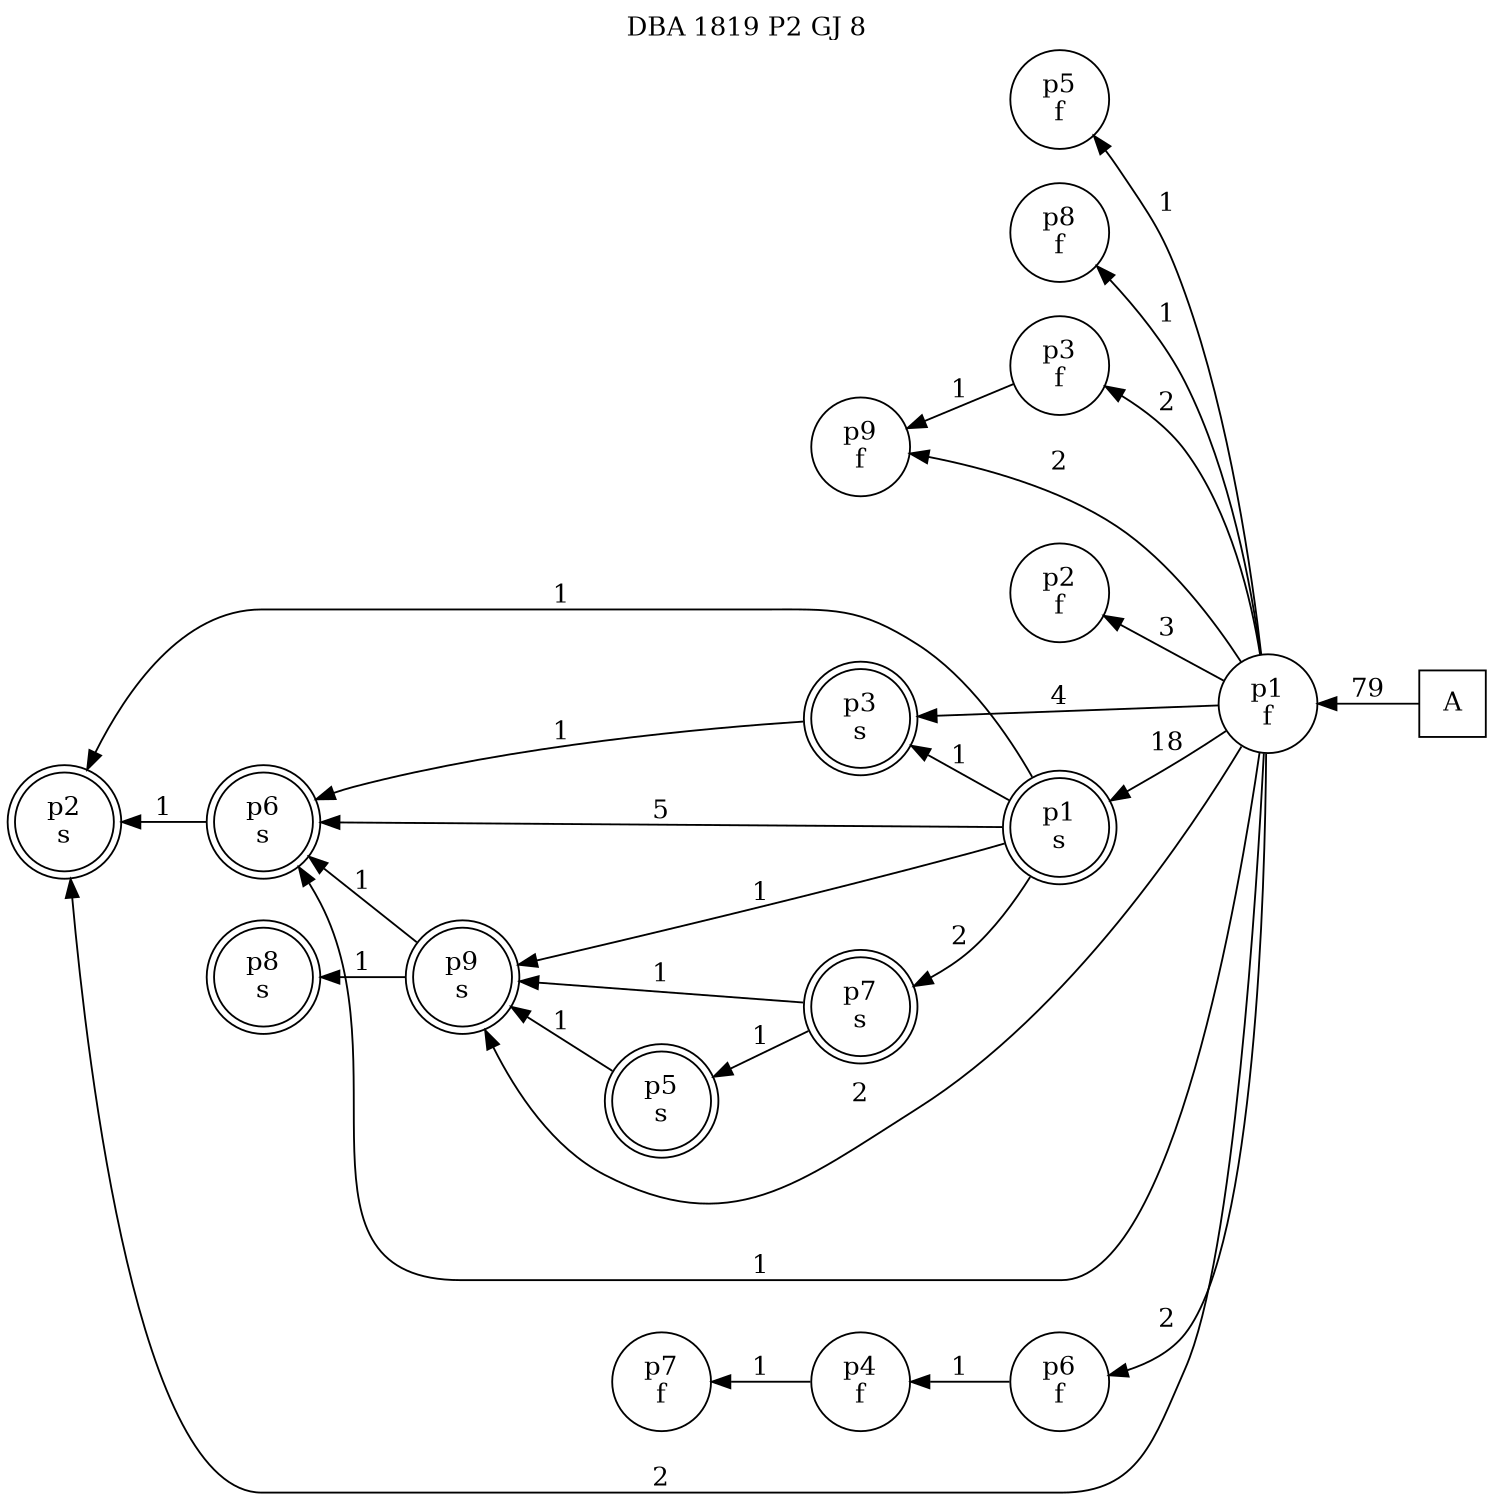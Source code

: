 digraph DBA_1819_P2_GJ_8_GOOD {
labelloc="tl"
label= " DBA 1819 P2 GJ 8 "
rankdir="RL";
graph [ size=" 10 , 10 !"]

"A" [shape="square" label="A"]
"p1_f" [shape="circle" label="p1
f"]
"p5_f" [shape="circle" label="p5
f"]
"p8_f" [shape="circle" label="p8
f"]
"p3_f" [shape="circle" label="p3
f"]
"p9_f" [shape="circle" label="p9
f"]
"p2_f" [shape="circle" label="p2
f"]
"p1_s" [shape="doublecircle" label="p1
s"]
"p6_s" [shape="doublecircle" label="p6
s"]
"p7_s" [shape="doublecircle" label="p7
s"]
"p9_s" [shape="doublecircle" label="p9
s"]
"p6_f" [shape="circle" label="p6
f"]
"p4_f" [shape="circle" label="p4
f"]
"p7_f" [shape="circle" label="p7
f"]
"p3_s" [shape="doublecircle" label="p3
s"]
"p2_s" [shape="doublecircle" label="p2
s"]
"p5_s" [shape="doublecircle" label="p5
s"]
"p8_s" [shape="doublecircle" label="p8
s"]
"A" -> "p1_f" [ label=79]
"p1_f" -> "p5_f" [ label=1]
"p1_f" -> "p8_f" [ label=1]
"p1_f" -> "p3_f" [ label=2]
"p1_f" -> "p9_f" [ label=2]
"p1_f" -> "p2_f" [ label=3]
"p1_f" -> "p1_s" [ label=18]
"p1_f" -> "p6_s" [ label=1]
"p1_f" -> "p9_s" [ label=2]
"p1_f" -> "p6_f" [ label=2]
"p1_f" -> "p3_s" [ label=4]
"p1_f" -> "p2_s" [ label=2]
"p3_f" -> "p9_f" [ label=1]
"p1_s" -> "p6_s" [ label=5]
"p1_s" -> "p7_s" [ label=2]
"p1_s" -> "p9_s" [ label=1]
"p1_s" -> "p3_s" [ label=1]
"p1_s" -> "p2_s" [ label=1]
"p6_s" -> "p2_s" [ label=1]
"p7_s" -> "p9_s" [ label=1]
"p7_s" -> "p5_s" [ label=1]
"p9_s" -> "p6_s" [ label=1]
"p9_s" -> "p8_s" [ label=1]
"p6_f" -> "p4_f" [ label=1]
"p4_f" -> "p7_f" [ label=1]
"p3_s" -> "p6_s" [ label=1]
"p5_s" -> "p9_s" [ label=1]
}

